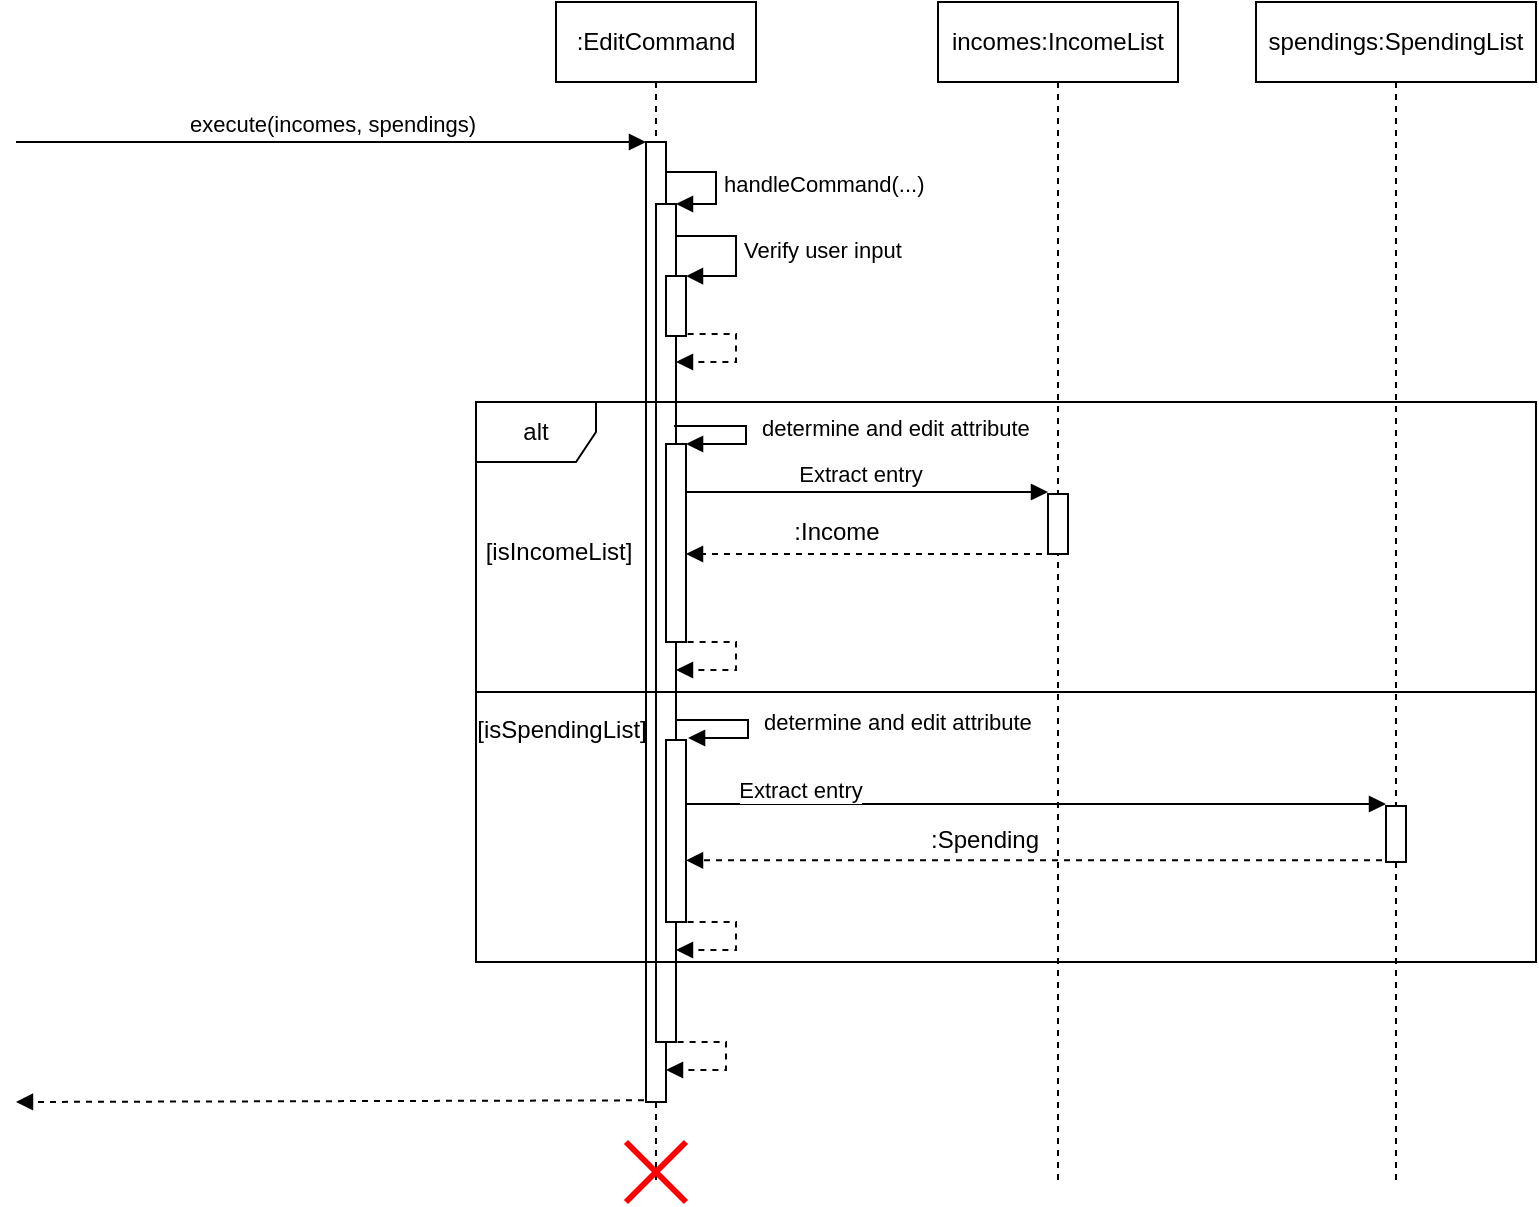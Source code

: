 <mxfile version="24.8.3">
  <diagram name="Page-1" id="2YBvvXClWsGukQMizWep">
    <mxGraphModel dx="1188" dy="647" grid="1" gridSize="10" guides="1" tooltips="1" connect="1" arrows="1" fold="1" page="1" pageScale="1" pageWidth="850" pageHeight="1100" math="0" shadow="0">
      <root>
        <mxCell id="0" />
        <mxCell id="1" parent="0" />
        <mxCell id="8B1qsTXkBDc8vsMzSOU1-50" value="execute(incomes, spendings)" style="html=1;verticalAlign=bottom;endArrow=block;curved=0;rounded=0;" parent="1" edge="1">
          <mxGeometry width="80" relative="1" as="geometry">
            <mxPoint x="40" y="120" as="sourcePoint" />
            <mxPoint x="355" y="120" as="targetPoint" />
          </mxGeometry>
        </mxCell>
        <mxCell id="8B1qsTXkBDc8vsMzSOU1-52" value=":EditCommand" style="shape=umlLifeline;perimeter=lifelinePerimeter;whiteSpace=wrap;html=1;container=1;dropTarget=0;collapsible=0;recursiveResize=0;outlineConnect=0;portConstraint=eastwest;newEdgeStyle={&quot;curved&quot;:0,&quot;rounded&quot;:0};" parent="1" vertex="1">
          <mxGeometry x="310" y="50" width="100" height="590" as="geometry" />
        </mxCell>
        <mxCell id="8B1qsTXkBDc8vsMzSOU1-54" value="" style="html=1;points=[[0,0,0,0,5],[0,1,0,0,-5],[1,0,0,0,5],[1,1,0,0,-5]];perimeter=orthogonalPerimeter;outlineConnect=0;targetShapes=umlLifeline;portConstraint=eastwest;newEdgeStyle={&quot;curved&quot;:0,&quot;rounded&quot;:0};" parent="8B1qsTXkBDc8vsMzSOU1-52" vertex="1">
          <mxGeometry x="45" y="70" width="10" height="480" as="geometry" />
        </mxCell>
        <mxCell id="ubfpnPzyrTSR-aziFiTh-6" value="&lt;br&gt;Verify user input" style="html=1;align=left;spacingLeft=2;endArrow=block;rounded=0;edgeStyle=orthogonalEdgeStyle;curved=0;rounded=0;" edge="1" parent="8B1qsTXkBDc8vsMzSOU1-52">
          <mxGeometry x="-0.06" relative="1" as="geometry">
            <mxPoint x="60" y="107" as="sourcePoint" />
            <Array as="points">
              <mxPoint x="60" y="117" />
              <mxPoint x="90" y="117" />
              <mxPoint x="90" y="137" />
            </Array>
            <mxPoint x="65" y="137.034" as="targetPoint" />
            <mxPoint as="offset" />
          </mxGeometry>
        </mxCell>
        <mxCell id="ubfpnPzyrTSR-aziFiTh-1" value="" style="html=1;points=[[0,0,0,0,5],[0,1,0,0,-5],[1,0,0,0,5],[1,1,0,0,-5]];perimeter=orthogonalPerimeter;outlineConnect=0;targetShapes=umlLifeline;portConstraint=eastwest;newEdgeStyle={&quot;curved&quot;:0,&quot;rounded&quot;:0};" vertex="1" parent="1">
          <mxGeometry x="360" y="151" width="10" height="419" as="geometry" />
        </mxCell>
        <mxCell id="8B1qsTXkBDc8vsMzSOU1-63" value="alt" style="shape=umlFrame;whiteSpace=wrap;html=1;pointerEvents=0;" parent="1" vertex="1">
          <mxGeometry x="270" y="250" width="530" height="280" as="geometry" />
        </mxCell>
        <mxCell id="8B1qsTXkBDc8vsMzSOU1-55" value="" style="shape=umlDestroy;whiteSpace=wrap;html=1;strokeWidth=3;targetShapes=umlLifeline;fillColor=#ffcccc;strokeColor=#FF0000;fillStyle=solid;" parent="1" vertex="1">
          <mxGeometry x="345" y="620" width="30" height="30" as="geometry" />
        </mxCell>
        <mxCell id="8B1qsTXkBDc8vsMzSOU1-65" value="" style="line;strokeWidth=1;fillColor=none;align=left;verticalAlign=middle;spacingTop=-1;spacingLeft=3;spacingRight=3;rotatable=0;labelPosition=right;points=[];portConstraint=eastwest;strokeColor=inherit;" parent="1" vertex="1">
          <mxGeometry x="270" y="391" width="530" height="8" as="geometry" />
        </mxCell>
        <mxCell id="8B1qsTXkBDc8vsMzSOU1-66" value="incomes:IncomeList" style="shape=umlLifeline;perimeter=lifelinePerimeter;whiteSpace=wrap;html=1;container=1;dropTarget=0;collapsible=0;recursiveResize=0;outlineConnect=0;portConstraint=eastwest;newEdgeStyle={&quot;curved&quot;:0,&quot;rounded&quot;:0};" parent="1" vertex="1">
          <mxGeometry x="501" y="50" width="120" height="590" as="geometry" />
        </mxCell>
        <mxCell id="8B1qsTXkBDc8vsMzSOU1-77" value="" style="html=1;points=[[0,0,0,0,5],[0,1,0,0,-5],[1,0,0,0,5],[1,1,0,0,-5]];perimeter=orthogonalPerimeter;outlineConnect=0;targetShapes=umlLifeline;portConstraint=eastwest;newEdgeStyle={&quot;curved&quot;:0,&quot;rounded&quot;:0};" parent="8B1qsTXkBDc8vsMzSOU1-66" vertex="1">
          <mxGeometry x="55" y="246" width="10" height="30" as="geometry" />
        </mxCell>
        <mxCell id="8B1qsTXkBDc8vsMzSOU1-67" value="spendings:SpendingList" style="shape=umlLifeline;perimeter=lifelinePerimeter;whiteSpace=wrap;html=1;container=1;dropTarget=0;collapsible=0;recursiveResize=0;outlineConnect=0;portConstraint=eastwest;newEdgeStyle={&quot;curved&quot;:0,&quot;rounded&quot;:0};" parent="1" vertex="1">
          <mxGeometry x="660" y="50" width="140" height="590" as="geometry" />
        </mxCell>
        <mxCell id="8B1qsTXkBDc8vsMzSOU1-78" value="" style="html=1;points=[[0,0,0,0,5],[0,1,0,0,-5],[1,0,0,0,5],[1,1,0,0,-5]];perimeter=orthogonalPerimeter;outlineConnect=0;targetShapes=umlLifeline;portConstraint=eastwest;newEdgeStyle={&quot;curved&quot;:0,&quot;rounded&quot;:0};" parent="8B1qsTXkBDc8vsMzSOU1-67" vertex="1">
          <mxGeometry x="65" y="402" width="10" height="28" as="geometry" />
        </mxCell>
        <mxCell id="8B1qsTXkBDc8vsMzSOU1-68" value="[isIncomeList]" style="text;html=1;align=center;verticalAlign=middle;resizable=0;points=[];autosize=1;strokeColor=none;fillColor=none;" parent="1" vertex="1">
          <mxGeometry x="261" y="310" width="100" height="30" as="geometry" />
        </mxCell>
        <mxCell id="8B1qsTXkBDc8vsMzSOU1-69" value="[isSpendingList]" style="text;strokeColor=none;align=center;fillColor=none;html=1;verticalAlign=middle;whiteSpace=wrap;rounded=0;" parent="1" vertex="1">
          <mxGeometry x="283" y="399" width="60" height="30" as="geometry" />
        </mxCell>
        <mxCell id="8B1qsTXkBDc8vsMzSOU1-71" value="Extract entry" style="html=1;verticalAlign=bottom;endArrow=block;curved=0;rounded=0;" parent="1" edge="1">
          <mxGeometry x="0.002" width="80" relative="1" as="geometry">
            <mxPoint x="368" y="295" as="sourcePoint" />
            <mxPoint x="556" y="295" as="targetPoint" />
            <mxPoint as="offset" />
          </mxGeometry>
        </mxCell>
        <mxCell id="8B1qsTXkBDc8vsMzSOU1-72" value="Extract entry" style="html=1;verticalAlign=bottom;endArrow=block;curved=0;rounded=0;entryX=0.5;entryY=0;entryDx=0;entryDy=0;entryPerimeter=0;" parent="1" edge="1">
          <mxGeometry x="-0.627" y="-2" width="80" relative="1" as="geometry">
            <mxPoint x="365" y="451" as="sourcePoint" />
            <mxPoint x="725" y="451" as="targetPoint" />
            <mxPoint as="offset" />
          </mxGeometry>
        </mxCell>
        <mxCell id="ubfpnPzyrTSR-aziFiTh-2" value="handleCommand(...)" style="html=1;align=left;spacingLeft=2;endArrow=block;rounded=0;edgeStyle=orthogonalEdgeStyle;curved=0;rounded=0;entryX=1;entryY=0;entryDx=0;entryDy=0;entryPerimeter=0;" edge="1" target="ubfpnPzyrTSR-aziFiTh-1" parent="1" source="8B1qsTXkBDc8vsMzSOU1-54">
          <mxGeometry relative="1" as="geometry">
            <mxPoint x="371" y="135" as="sourcePoint" />
            <Array as="points">
              <mxPoint x="390" y="135" />
              <mxPoint x="390" y="151" />
            </Array>
            <mxPoint x="376" y="159" as="targetPoint" />
          </mxGeometry>
        </mxCell>
        <mxCell id="ubfpnPzyrTSR-aziFiTh-9" value="" style="html=1;points=[[0,0,0,0,5],[0,1,0,0,-5],[1,0,0,0,5],[1,1,0,0,-5]];perimeter=orthogonalPerimeter;outlineConnect=0;targetShapes=umlLifeline;portConstraint=eastwest;newEdgeStyle={&quot;curved&quot;:0,&quot;rounded&quot;:0};" vertex="1" parent="1">
          <mxGeometry x="365" y="187" width="10" height="30" as="geometry" />
        </mxCell>
        <mxCell id="ubfpnPzyrTSR-aziFiTh-12" value="" style="html=1;points=[[0,0,0,0,5],[0,1,0,0,-5],[1,0,0,0,5],[1,1,0,0,-5]];perimeter=orthogonalPerimeter;outlineConnect=0;targetShapes=umlLifeline;portConstraint=eastwest;newEdgeStyle={&quot;curved&quot;:0,&quot;rounded&quot;:0};" vertex="1" parent="1">
          <mxGeometry x="365" y="419" width="10" height="91" as="geometry" />
        </mxCell>
        <mxCell id="ubfpnPzyrTSR-aziFiTh-13" value="determine and edit attribute" style="html=1;align=left;spacingLeft=2;endArrow=block;rounded=0;edgeStyle=orthogonalEdgeStyle;curved=0;rounded=0;" edge="1" parent="1">
          <mxGeometry x="-0.013" y="4" relative="1" as="geometry">
            <mxPoint x="370" y="409" as="sourcePoint" />
            <Array as="points">
              <mxPoint x="376" y="409" />
              <mxPoint x="406" y="409" />
              <mxPoint x="406" y="419" />
            </Array>
            <mxPoint x="376.034" y="418" as="targetPoint" />
            <mxPoint as="offset" />
          </mxGeometry>
        </mxCell>
        <mxCell id="ubfpnPzyrTSR-aziFiTh-14" value="determine and edit attribute" style="html=1;align=left;spacingLeft=2;endArrow=block;rounded=0;edgeStyle=orthogonalEdgeStyle;curved=0;rounded=0;" edge="1" parent="1">
          <mxGeometry x="-0.013" y="4" relative="1" as="geometry">
            <mxPoint x="369" y="262" as="sourcePoint" />
            <Array as="points">
              <mxPoint x="375" y="262" />
              <mxPoint x="405" y="262" />
              <mxPoint x="405" y="272" />
            </Array>
            <mxPoint x="375.034" y="271" as="targetPoint" />
            <mxPoint as="offset" />
          </mxGeometry>
        </mxCell>
        <mxCell id="ubfpnPzyrTSR-aziFiTh-15" value="" style="html=1;points=[[0,0,0,0,5],[0,1,0,0,-5],[1,0,0,0,5],[1,1,0,0,-5]];perimeter=orthogonalPerimeter;outlineConnect=0;targetShapes=umlLifeline;portConstraint=eastwest;newEdgeStyle={&quot;curved&quot;:0,&quot;rounded&quot;:0};" vertex="1" parent="1">
          <mxGeometry x="365" y="271" width="10" height="99" as="geometry" />
        </mxCell>
        <mxCell id="ubfpnPzyrTSR-aziFiTh-16" value="" style="endArrow=block;dashed=1;endFill=1;html=1;rounded=0;" edge="1" parent="1" target="ubfpnPzyrTSR-aziFiTh-15">
          <mxGeometry width="160" relative="1" as="geometry">
            <mxPoint x="553" y="326" as="sourcePoint" />
            <mxPoint x="393" y="326" as="targetPoint" />
          </mxGeometry>
        </mxCell>
        <mxCell id="ubfpnPzyrTSR-aziFiTh-17" value="" style="endArrow=block;dashed=1;endFill=1;html=1;rounded=0;" edge="1" parent="1">
          <mxGeometry width="160" relative="1" as="geometry">
            <mxPoint x="723" y="479.16" as="sourcePoint" />
            <mxPoint x="375" y="479.16" as="targetPoint" />
          </mxGeometry>
        </mxCell>
        <mxCell id="ubfpnPzyrTSR-aziFiTh-18" value="" style="endArrow=block;dashed=1;endFill=1;html=1;rounded=0;" edge="1" parent="1" target="ubfpnPzyrTSR-aziFiTh-1">
          <mxGeometry width="160" relative="1" as="geometry">
            <mxPoint x="375.81" y="216" as="sourcePoint" />
            <mxPoint x="420" y="240" as="targetPoint" />
            <Array as="points">
              <mxPoint x="400" y="216" />
              <mxPoint x="400" y="230" />
            </Array>
          </mxGeometry>
        </mxCell>
        <mxCell id="ubfpnPzyrTSR-aziFiTh-19" value="" style="endArrow=block;dashed=1;endFill=1;html=1;rounded=0;" edge="1" parent="1">
          <mxGeometry width="160" relative="1" as="geometry">
            <mxPoint x="375.81" y="370" as="sourcePoint" />
            <mxPoint x="370" y="384" as="targetPoint" />
            <Array as="points">
              <mxPoint x="400" y="370" />
              <mxPoint x="400" y="384" />
            </Array>
          </mxGeometry>
        </mxCell>
        <mxCell id="ubfpnPzyrTSR-aziFiTh-20" value="" style="endArrow=block;dashed=1;endFill=1;html=1;rounded=0;" edge="1" parent="1">
          <mxGeometry width="160" relative="1" as="geometry">
            <mxPoint x="375.81" y="510" as="sourcePoint" />
            <mxPoint x="370" y="524" as="targetPoint" />
            <Array as="points">
              <mxPoint x="400" y="510" />
              <mxPoint x="400" y="524" />
            </Array>
          </mxGeometry>
        </mxCell>
        <mxCell id="ubfpnPzyrTSR-aziFiTh-21" value="" style="endArrow=block;dashed=1;endFill=1;html=1;rounded=0;" edge="1" parent="1">
          <mxGeometry width="160" relative="1" as="geometry">
            <mxPoint x="370.81" y="570" as="sourcePoint" />
            <mxPoint x="365" y="584" as="targetPoint" />
            <Array as="points">
              <mxPoint x="395" y="570" />
              <mxPoint x="395" y="584" />
            </Array>
          </mxGeometry>
        </mxCell>
        <mxCell id="ubfpnPzyrTSR-aziFiTh-22" value="" style="endArrow=block;dashed=1;endFill=1;html=1;rounded=0;" edge="1" parent="1">
          <mxGeometry width="160" relative="1" as="geometry">
            <mxPoint x="354" y="599.16" as="sourcePoint" />
            <mxPoint x="40" y="600" as="targetPoint" />
          </mxGeometry>
        </mxCell>
        <mxCell id="ubfpnPzyrTSR-aziFiTh-23" value=":Income" style="text;html=1;align=center;verticalAlign=middle;resizable=0;points=[];autosize=1;strokeColor=none;fillColor=none;" vertex="1" parent="1">
          <mxGeometry x="415" y="300" width="70" height="30" as="geometry" />
        </mxCell>
        <mxCell id="ubfpnPzyrTSR-aziFiTh-25" value=":Spending" style="text;html=1;align=center;verticalAlign=middle;resizable=0;points=[];autosize=1;strokeColor=none;fillColor=none;" vertex="1" parent="1">
          <mxGeometry x="484" y="454" width="80" height="30" as="geometry" />
        </mxCell>
      </root>
    </mxGraphModel>
  </diagram>
</mxfile>
